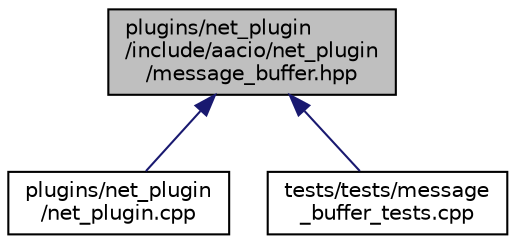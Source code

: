 digraph "plugins/net_plugin/include/aacio/net_plugin/message_buffer.hpp"
{
  edge [fontname="Helvetica",fontsize="10",labelfontname="Helvetica",labelfontsize="10"];
  node [fontname="Helvetica",fontsize="10",shape=record];
  Node68 [label="plugins/net_plugin\l/include/aacio/net_plugin\l/message_buffer.hpp",height=0.2,width=0.4,color="black", fillcolor="grey75", style="filled", fontcolor="black"];
  Node68 -> Node69 [dir="back",color="midnightblue",fontsize="10",style="solid"];
  Node69 [label="plugins/net_plugin\l/net_plugin.cpp",height=0.2,width=0.4,color="black", fillcolor="white", style="filled",URL="$net__plugin_8cpp.html"];
  Node68 -> Node70 [dir="back",color="midnightblue",fontsize="10",style="solid"];
  Node70 [label="tests/tests/message\l_buffer_tests.cpp",height=0.2,width=0.4,color="black", fillcolor="white", style="filled",URL="$message__buffer__tests_8cpp.html"];
}
